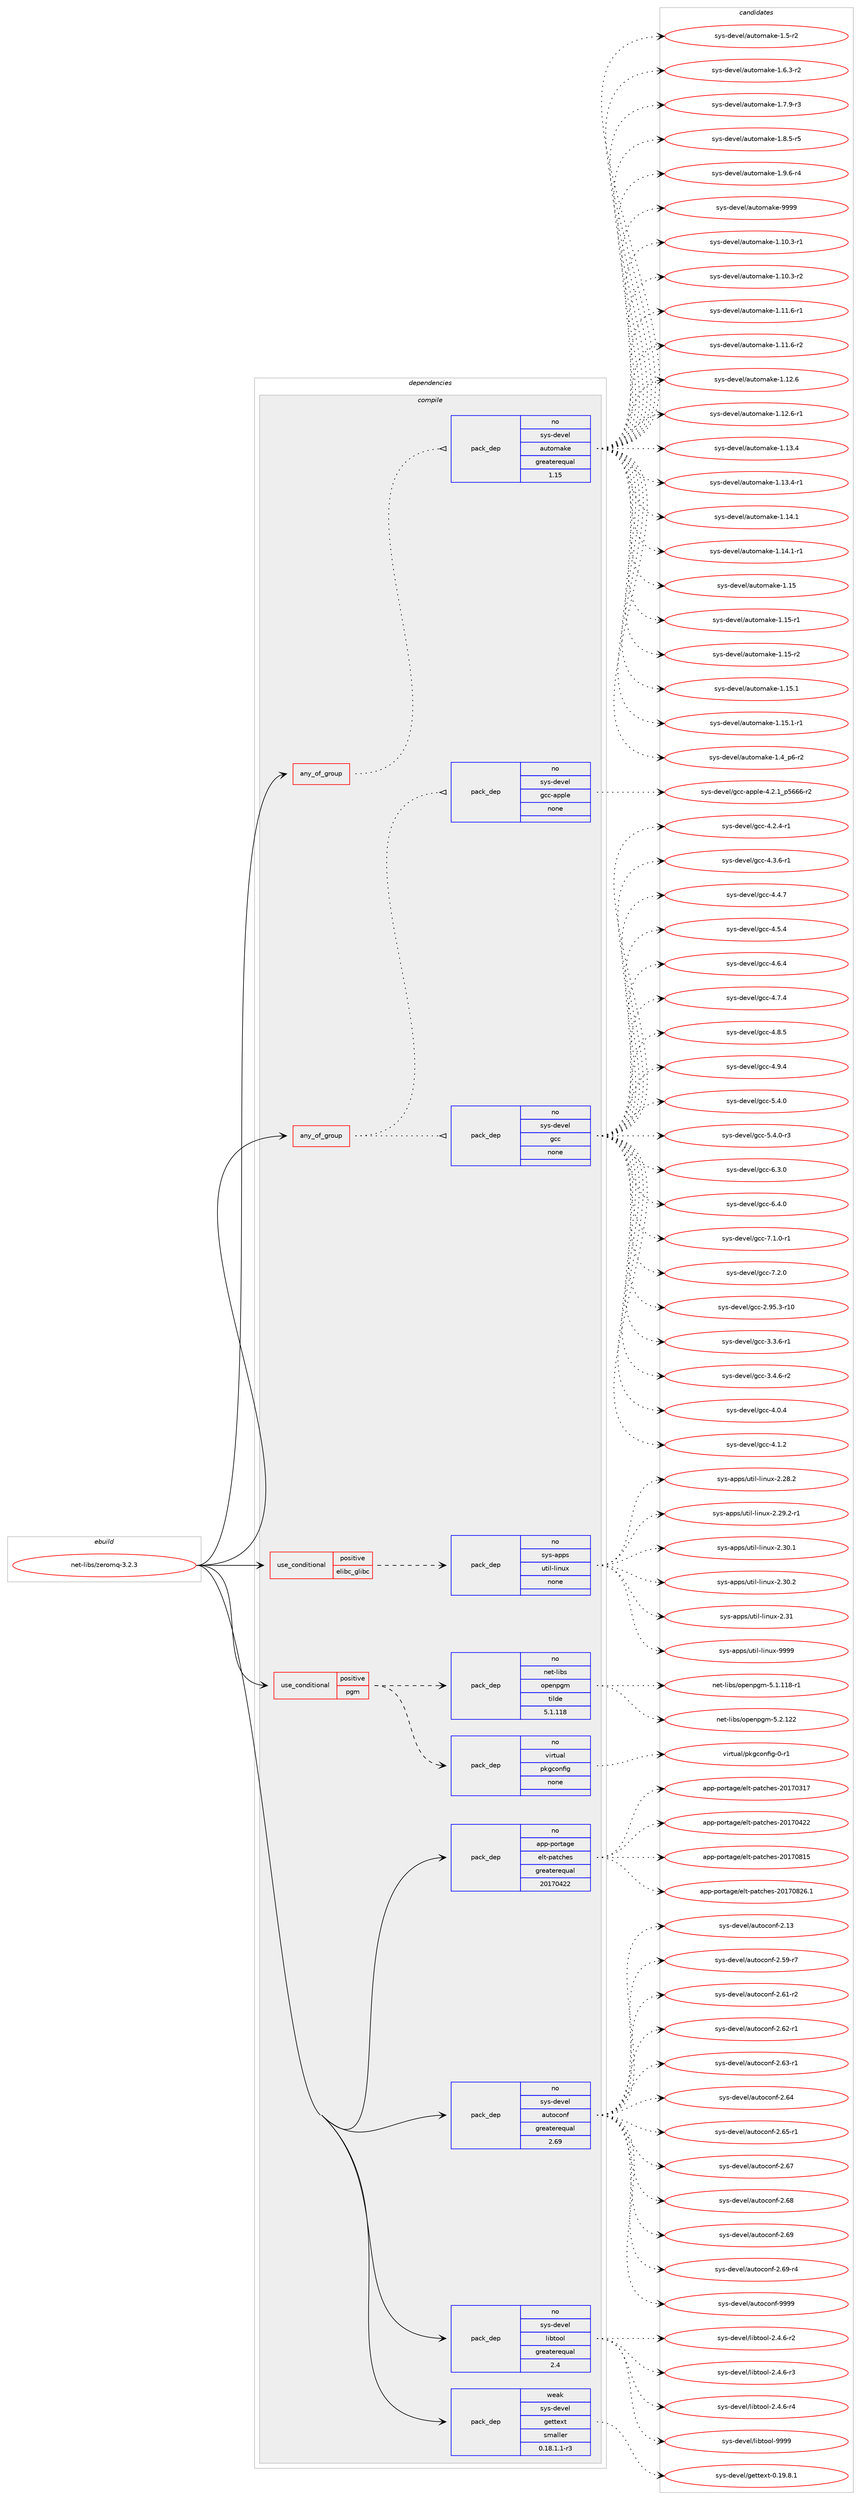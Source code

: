 digraph prolog {

# *************
# Graph options
# *************

newrank=true;
concentrate=true;
compound=true;
graph [rankdir=LR,fontname=Helvetica,fontsize=10,ranksep=1.5];#, ranksep=2.5, nodesep=0.2];
edge  [arrowhead=vee];
node  [fontname=Helvetica,fontsize=10];

# **********
# The ebuild
# **********

subgraph cluster_leftcol {
color=gray;
rank=same;
label=<<i>ebuild</i>>;
id [label="net-libs/zeromq-3.2.3", color=red, width=4, href="../net-libs/zeromq-3.2.3.svg"];
}

# ****************
# The dependencies
# ****************

subgraph cluster_midcol {
color=gray;
label=<<i>dependencies</i>>;
subgraph cluster_compile {
fillcolor="#eeeeee";
style=filled;
label=<<i>compile</i>>;
subgraph any6872 {
dependency420147 [label=<<TABLE BORDER="0" CELLBORDER="1" CELLSPACING="0" CELLPADDING="4"><TR><TD CELLPADDING="10">any_of_group</TD></TR></TABLE>>, shape=none, color=red];subgraph pack309158 {
dependency420148 [label=<<TABLE BORDER="0" CELLBORDER="1" CELLSPACING="0" CELLPADDING="4" WIDTH="220"><TR><TD ROWSPAN="6" CELLPADDING="30">pack_dep</TD></TR><TR><TD WIDTH="110">no</TD></TR><TR><TD>sys-devel</TD></TR><TR><TD>automake</TD></TR><TR><TD>greaterequal</TD></TR><TR><TD>1.15</TD></TR></TABLE>>, shape=none, color=blue];
}
dependency420147:e -> dependency420148:w [weight=20,style="dotted",arrowhead="oinv"];
}
id:e -> dependency420147:w [weight=20,style="solid",arrowhead="vee"];
subgraph any6873 {
dependency420149 [label=<<TABLE BORDER="0" CELLBORDER="1" CELLSPACING="0" CELLPADDING="4"><TR><TD CELLPADDING="10">any_of_group</TD></TR></TABLE>>, shape=none, color=red];subgraph pack309159 {
dependency420150 [label=<<TABLE BORDER="0" CELLBORDER="1" CELLSPACING="0" CELLPADDING="4" WIDTH="220"><TR><TD ROWSPAN="6" CELLPADDING="30">pack_dep</TD></TR><TR><TD WIDTH="110">no</TD></TR><TR><TD>sys-devel</TD></TR><TR><TD>gcc</TD></TR><TR><TD>none</TD></TR><TR><TD></TD></TR></TABLE>>, shape=none, color=blue];
}
dependency420149:e -> dependency420150:w [weight=20,style="dotted",arrowhead="oinv"];
subgraph pack309160 {
dependency420151 [label=<<TABLE BORDER="0" CELLBORDER="1" CELLSPACING="0" CELLPADDING="4" WIDTH="220"><TR><TD ROWSPAN="6" CELLPADDING="30">pack_dep</TD></TR><TR><TD WIDTH="110">no</TD></TR><TR><TD>sys-devel</TD></TR><TR><TD>gcc-apple</TD></TR><TR><TD>none</TD></TR><TR><TD></TD></TR></TABLE>>, shape=none, color=blue];
}
dependency420149:e -> dependency420151:w [weight=20,style="dotted",arrowhead="oinv"];
}
id:e -> dependency420149:w [weight=20,style="solid",arrowhead="vee"];
subgraph cond103925 {
dependency420152 [label=<<TABLE BORDER="0" CELLBORDER="1" CELLSPACING="0" CELLPADDING="4"><TR><TD ROWSPAN="3" CELLPADDING="10">use_conditional</TD></TR><TR><TD>positive</TD></TR><TR><TD>elibc_glibc</TD></TR></TABLE>>, shape=none, color=red];
subgraph pack309161 {
dependency420153 [label=<<TABLE BORDER="0" CELLBORDER="1" CELLSPACING="0" CELLPADDING="4" WIDTH="220"><TR><TD ROWSPAN="6" CELLPADDING="30">pack_dep</TD></TR><TR><TD WIDTH="110">no</TD></TR><TR><TD>sys-apps</TD></TR><TR><TD>util-linux</TD></TR><TR><TD>none</TD></TR><TR><TD></TD></TR></TABLE>>, shape=none, color=blue];
}
dependency420152:e -> dependency420153:w [weight=20,style="dashed",arrowhead="vee"];
}
id:e -> dependency420152:w [weight=20,style="solid",arrowhead="vee"];
subgraph cond103926 {
dependency420154 [label=<<TABLE BORDER="0" CELLBORDER="1" CELLSPACING="0" CELLPADDING="4"><TR><TD ROWSPAN="3" CELLPADDING="10">use_conditional</TD></TR><TR><TD>positive</TD></TR><TR><TD>pgm</TD></TR></TABLE>>, shape=none, color=red];
subgraph pack309162 {
dependency420155 [label=<<TABLE BORDER="0" CELLBORDER="1" CELLSPACING="0" CELLPADDING="4" WIDTH="220"><TR><TD ROWSPAN="6" CELLPADDING="30">pack_dep</TD></TR><TR><TD WIDTH="110">no</TD></TR><TR><TD>virtual</TD></TR><TR><TD>pkgconfig</TD></TR><TR><TD>none</TD></TR><TR><TD></TD></TR></TABLE>>, shape=none, color=blue];
}
dependency420154:e -> dependency420155:w [weight=20,style="dashed",arrowhead="vee"];
subgraph pack309163 {
dependency420156 [label=<<TABLE BORDER="0" CELLBORDER="1" CELLSPACING="0" CELLPADDING="4" WIDTH="220"><TR><TD ROWSPAN="6" CELLPADDING="30">pack_dep</TD></TR><TR><TD WIDTH="110">no</TD></TR><TR><TD>net-libs</TD></TR><TR><TD>openpgm</TD></TR><TR><TD>tilde</TD></TR><TR><TD>5.1.118</TD></TR></TABLE>>, shape=none, color=blue];
}
dependency420154:e -> dependency420156:w [weight=20,style="dashed",arrowhead="vee"];
}
id:e -> dependency420154:w [weight=20,style="solid",arrowhead="vee"];
subgraph pack309164 {
dependency420157 [label=<<TABLE BORDER="0" CELLBORDER="1" CELLSPACING="0" CELLPADDING="4" WIDTH="220"><TR><TD ROWSPAN="6" CELLPADDING="30">pack_dep</TD></TR><TR><TD WIDTH="110">no</TD></TR><TR><TD>app-portage</TD></TR><TR><TD>elt-patches</TD></TR><TR><TD>greaterequal</TD></TR><TR><TD>20170422</TD></TR></TABLE>>, shape=none, color=blue];
}
id:e -> dependency420157:w [weight=20,style="solid",arrowhead="vee"];
subgraph pack309165 {
dependency420158 [label=<<TABLE BORDER="0" CELLBORDER="1" CELLSPACING="0" CELLPADDING="4" WIDTH="220"><TR><TD ROWSPAN="6" CELLPADDING="30">pack_dep</TD></TR><TR><TD WIDTH="110">no</TD></TR><TR><TD>sys-devel</TD></TR><TR><TD>autoconf</TD></TR><TR><TD>greaterequal</TD></TR><TR><TD>2.69</TD></TR></TABLE>>, shape=none, color=blue];
}
id:e -> dependency420158:w [weight=20,style="solid",arrowhead="vee"];
subgraph pack309166 {
dependency420159 [label=<<TABLE BORDER="0" CELLBORDER="1" CELLSPACING="0" CELLPADDING="4" WIDTH="220"><TR><TD ROWSPAN="6" CELLPADDING="30">pack_dep</TD></TR><TR><TD WIDTH="110">no</TD></TR><TR><TD>sys-devel</TD></TR><TR><TD>libtool</TD></TR><TR><TD>greaterequal</TD></TR><TR><TD>2.4</TD></TR></TABLE>>, shape=none, color=blue];
}
id:e -> dependency420159:w [weight=20,style="solid",arrowhead="vee"];
subgraph pack309167 {
dependency420160 [label=<<TABLE BORDER="0" CELLBORDER="1" CELLSPACING="0" CELLPADDING="4" WIDTH="220"><TR><TD ROWSPAN="6" CELLPADDING="30">pack_dep</TD></TR><TR><TD WIDTH="110">weak</TD></TR><TR><TD>sys-devel</TD></TR><TR><TD>gettext</TD></TR><TR><TD>smaller</TD></TR><TR><TD>0.18.1.1-r3</TD></TR></TABLE>>, shape=none, color=blue];
}
id:e -> dependency420160:w [weight=20,style="solid",arrowhead="vee"];
}
subgraph cluster_compileandrun {
fillcolor="#eeeeee";
style=filled;
label=<<i>compile and run</i>>;
}
subgraph cluster_run {
fillcolor="#eeeeee";
style=filled;
label=<<i>run</i>>;
}
}

# **************
# The candidates
# **************

subgraph cluster_choices {
rank=same;
color=gray;
label=<<i>candidates</i>>;

subgraph choice309158 {
color=black;
nodesep=1;
choice11512111545100101118101108479711711611110997107101454946494846514511449 [label="sys-devel/automake-1.10.3-r1", color=red, width=4,href="../sys-devel/automake-1.10.3-r1.svg"];
choice11512111545100101118101108479711711611110997107101454946494846514511450 [label="sys-devel/automake-1.10.3-r2", color=red, width=4,href="../sys-devel/automake-1.10.3-r2.svg"];
choice11512111545100101118101108479711711611110997107101454946494946544511449 [label="sys-devel/automake-1.11.6-r1", color=red, width=4,href="../sys-devel/automake-1.11.6-r1.svg"];
choice11512111545100101118101108479711711611110997107101454946494946544511450 [label="sys-devel/automake-1.11.6-r2", color=red, width=4,href="../sys-devel/automake-1.11.6-r2.svg"];
choice1151211154510010111810110847971171161111099710710145494649504654 [label="sys-devel/automake-1.12.6", color=red, width=4,href="../sys-devel/automake-1.12.6.svg"];
choice11512111545100101118101108479711711611110997107101454946495046544511449 [label="sys-devel/automake-1.12.6-r1", color=red, width=4,href="../sys-devel/automake-1.12.6-r1.svg"];
choice1151211154510010111810110847971171161111099710710145494649514652 [label="sys-devel/automake-1.13.4", color=red, width=4,href="../sys-devel/automake-1.13.4.svg"];
choice11512111545100101118101108479711711611110997107101454946495146524511449 [label="sys-devel/automake-1.13.4-r1", color=red, width=4,href="../sys-devel/automake-1.13.4-r1.svg"];
choice1151211154510010111810110847971171161111099710710145494649524649 [label="sys-devel/automake-1.14.1", color=red, width=4,href="../sys-devel/automake-1.14.1.svg"];
choice11512111545100101118101108479711711611110997107101454946495246494511449 [label="sys-devel/automake-1.14.1-r1", color=red, width=4,href="../sys-devel/automake-1.14.1-r1.svg"];
choice115121115451001011181011084797117116111109971071014549464953 [label="sys-devel/automake-1.15", color=red, width=4,href="../sys-devel/automake-1.15.svg"];
choice1151211154510010111810110847971171161111099710710145494649534511449 [label="sys-devel/automake-1.15-r1", color=red, width=4,href="../sys-devel/automake-1.15-r1.svg"];
choice1151211154510010111810110847971171161111099710710145494649534511450 [label="sys-devel/automake-1.15-r2", color=red, width=4,href="../sys-devel/automake-1.15-r2.svg"];
choice1151211154510010111810110847971171161111099710710145494649534649 [label="sys-devel/automake-1.15.1", color=red, width=4,href="../sys-devel/automake-1.15.1.svg"];
choice11512111545100101118101108479711711611110997107101454946495346494511449 [label="sys-devel/automake-1.15.1-r1", color=red, width=4,href="../sys-devel/automake-1.15.1-r1.svg"];
choice115121115451001011181011084797117116111109971071014549465295112544511450 [label="sys-devel/automake-1.4_p6-r2", color=red, width=4,href="../sys-devel/automake-1.4_p6-r2.svg"];
choice11512111545100101118101108479711711611110997107101454946534511450 [label="sys-devel/automake-1.5-r2", color=red, width=4,href="../sys-devel/automake-1.5-r2.svg"];
choice115121115451001011181011084797117116111109971071014549465446514511450 [label="sys-devel/automake-1.6.3-r2", color=red, width=4,href="../sys-devel/automake-1.6.3-r2.svg"];
choice115121115451001011181011084797117116111109971071014549465546574511451 [label="sys-devel/automake-1.7.9-r3", color=red, width=4,href="../sys-devel/automake-1.7.9-r3.svg"];
choice115121115451001011181011084797117116111109971071014549465646534511453 [label="sys-devel/automake-1.8.5-r5", color=red, width=4,href="../sys-devel/automake-1.8.5-r5.svg"];
choice115121115451001011181011084797117116111109971071014549465746544511452 [label="sys-devel/automake-1.9.6-r4", color=red, width=4,href="../sys-devel/automake-1.9.6-r4.svg"];
choice115121115451001011181011084797117116111109971071014557575757 [label="sys-devel/automake-9999", color=red, width=4,href="../sys-devel/automake-9999.svg"];
dependency420148:e -> choice11512111545100101118101108479711711611110997107101454946494846514511449:w [style=dotted,weight="100"];
dependency420148:e -> choice11512111545100101118101108479711711611110997107101454946494846514511450:w [style=dotted,weight="100"];
dependency420148:e -> choice11512111545100101118101108479711711611110997107101454946494946544511449:w [style=dotted,weight="100"];
dependency420148:e -> choice11512111545100101118101108479711711611110997107101454946494946544511450:w [style=dotted,weight="100"];
dependency420148:e -> choice1151211154510010111810110847971171161111099710710145494649504654:w [style=dotted,weight="100"];
dependency420148:e -> choice11512111545100101118101108479711711611110997107101454946495046544511449:w [style=dotted,weight="100"];
dependency420148:e -> choice1151211154510010111810110847971171161111099710710145494649514652:w [style=dotted,weight="100"];
dependency420148:e -> choice11512111545100101118101108479711711611110997107101454946495146524511449:w [style=dotted,weight="100"];
dependency420148:e -> choice1151211154510010111810110847971171161111099710710145494649524649:w [style=dotted,weight="100"];
dependency420148:e -> choice11512111545100101118101108479711711611110997107101454946495246494511449:w [style=dotted,weight="100"];
dependency420148:e -> choice115121115451001011181011084797117116111109971071014549464953:w [style=dotted,weight="100"];
dependency420148:e -> choice1151211154510010111810110847971171161111099710710145494649534511449:w [style=dotted,weight="100"];
dependency420148:e -> choice1151211154510010111810110847971171161111099710710145494649534511450:w [style=dotted,weight="100"];
dependency420148:e -> choice1151211154510010111810110847971171161111099710710145494649534649:w [style=dotted,weight="100"];
dependency420148:e -> choice11512111545100101118101108479711711611110997107101454946495346494511449:w [style=dotted,weight="100"];
dependency420148:e -> choice115121115451001011181011084797117116111109971071014549465295112544511450:w [style=dotted,weight="100"];
dependency420148:e -> choice11512111545100101118101108479711711611110997107101454946534511450:w [style=dotted,weight="100"];
dependency420148:e -> choice115121115451001011181011084797117116111109971071014549465446514511450:w [style=dotted,weight="100"];
dependency420148:e -> choice115121115451001011181011084797117116111109971071014549465546574511451:w [style=dotted,weight="100"];
dependency420148:e -> choice115121115451001011181011084797117116111109971071014549465646534511453:w [style=dotted,weight="100"];
dependency420148:e -> choice115121115451001011181011084797117116111109971071014549465746544511452:w [style=dotted,weight="100"];
dependency420148:e -> choice115121115451001011181011084797117116111109971071014557575757:w [style=dotted,weight="100"];
}
subgraph choice309159 {
color=black;
nodesep=1;
choice1151211154510010111810110847103999945504657534651451144948 [label="sys-devel/gcc-2.95.3-r10", color=red, width=4,href="../sys-devel/gcc-2.95.3-r10.svg"];
choice115121115451001011181011084710399994551465146544511449 [label="sys-devel/gcc-3.3.6-r1", color=red, width=4,href="../sys-devel/gcc-3.3.6-r1.svg"];
choice115121115451001011181011084710399994551465246544511450 [label="sys-devel/gcc-3.4.6-r2", color=red, width=4,href="../sys-devel/gcc-3.4.6-r2.svg"];
choice11512111545100101118101108471039999455246484652 [label="sys-devel/gcc-4.0.4", color=red, width=4,href="../sys-devel/gcc-4.0.4.svg"];
choice11512111545100101118101108471039999455246494650 [label="sys-devel/gcc-4.1.2", color=red, width=4,href="../sys-devel/gcc-4.1.2.svg"];
choice115121115451001011181011084710399994552465046524511449 [label="sys-devel/gcc-4.2.4-r1", color=red, width=4,href="../sys-devel/gcc-4.2.4-r1.svg"];
choice115121115451001011181011084710399994552465146544511449 [label="sys-devel/gcc-4.3.6-r1", color=red, width=4,href="../sys-devel/gcc-4.3.6-r1.svg"];
choice11512111545100101118101108471039999455246524655 [label="sys-devel/gcc-4.4.7", color=red, width=4,href="../sys-devel/gcc-4.4.7.svg"];
choice11512111545100101118101108471039999455246534652 [label="sys-devel/gcc-4.5.4", color=red, width=4,href="../sys-devel/gcc-4.5.4.svg"];
choice11512111545100101118101108471039999455246544652 [label="sys-devel/gcc-4.6.4", color=red, width=4,href="../sys-devel/gcc-4.6.4.svg"];
choice11512111545100101118101108471039999455246554652 [label="sys-devel/gcc-4.7.4", color=red, width=4,href="../sys-devel/gcc-4.7.4.svg"];
choice11512111545100101118101108471039999455246564653 [label="sys-devel/gcc-4.8.5", color=red, width=4,href="../sys-devel/gcc-4.8.5.svg"];
choice11512111545100101118101108471039999455246574652 [label="sys-devel/gcc-4.9.4", color=red, width=4,href="../sys-devel/gcc-4.9.4.svg"];
choice11512111545100101118101108471039999455346524648 [label="sys-devel/gcc-5.4.0", color=red, width=4,href="../sys-devel/gcc-5.4.0.svg"];
choice115121115451001011181011084710399994553465246484511451 [label="sys-devel/gcc-5.4.0-r3", color=red, width=4,href="../sys-devel/gcc-5.4.0-r3.svg"];
choice11512111545100101118101108471039999455446514648 [label="sys-devel/gcc-6.3.0", color=red, width=4,href="../sys-devel/gcc-6.3.0.svg"];
choice11512111545100101118101108471039999455446524648 [label="sys-devel/gcc-6.4.0", color=red, width=4,href="../sys-devel/gcc-6.4.0.svg"];
choice115121115451001011181011084710399994555464946484511449 [label="sys-devel/gcc-7.1.0-r1", color=red, width=4,href="../sys-devel/gcc-7.1.0-r1.svg"];
choice11512111545100101118101108471039999455546504648 [label="sys-devel/gcc-7.2.0", color=red, width=4,href="../sys-devel/gcc-7.2.0.svg"];
dependency420150:e -> choice1151211154510010111810110847103999945504657534651451144948:w [style=dotted,weight="100"];
dependency420150:e -> choice115121115451001011181011084710399994551465146544511449:w [style=dotted,weight="100"];
dependency420150:e -> choice115121115451001011181011084710399994551465246544511450:w [style=dotted,weight="100"];
dependency420150:e -> choice11512111545100101118101108471039999455246484652:w [style=dotted,weight="100"];
dependency420150:e -> choice11512111545100101118101108471039999455246494650:w [style=dotted,weight="100"];
dependency420150:e -> choice115121115451001011181011084710399994552465046524511449:w [style=dotted,weight="100"];
dependency420150:e -> choice115121115451001011181011084710399994552465146544511449:w [style=dotted,weight="100"];
dependency420150:e -> choice11512111545100101118101108471039999455246524655:w [style=dotted,weight="100"];
dependency420150:e -> choice11512111545100101118101108471039999455246534652:w [style=dotted,weight="100"];
dependency420150:e -> choice11512111545100101118101108471039999455246544652:w [style=dotted,weight="100"];
dependency420150:e -> choice11512111545100101118101108471039999455246554652:w [style=dotted,weight="100"];
dependency420150:e -> choice11512111545100101118101108471039999455246564653:w [style=dotted,weight="100"];
dependency420150:e -> choice11512111545100101118101108471039999455246574652:w [style=dotted,weight="100"];
dependency420150:e -> choice11512111545100101118101108471039999455346524648:w [style=dotted,weight="100"];
dependency420150:e -> choice115121115451001011181011084710399994553465246484511451:w [style=dotted,weight="100"];
dependency420150:e -> choice11512111545100101118101108471039999455446514648:w [style=dotted,weight="100"];
dependency420150:e -> choice11512111545100101118101108471039999455446524648:w [style=dotted,weight="100"];
dependency420150:e -> choice115121115451001011181011084710399994555464946484511449:w [style=dotted,weight="100"];
dependency420150:e -> choice11512111545100101118101108471039999455546504648:w [style=dotted,weight="100"];
}
subgraph choice309160 {
color=black;
nodesep=1;
choice11512111545100101118101108471039999459711211210810145524650464995112535454544511450 [label="sys-devel/gcc-apple-4.2.1_p5666-r2", color=red, width=4,href="../sys-devel/gcc-apple-4.2.1_p5666-r2.svg"];
dependency420151:e -> choice11512111545100101118101108471039999459711211210810145524650464995112535454544511450:w [style=dotted,weight="100"];
}
subgraph choice309161 {
color=black;
nodesep=1;
choice1151211154597112112115471171161051084510810511011712045504650564650 [label="sys-apps/util-linux-2.28.2", color=red, width=4,href="../sys-apps/util-linux-2.28.2.svg"];
choice11512111545971121121154711711610510845108105110117120455046505746504511449 [label="sys-apps/util-linux-2.29.2-r1", color=red, width=4,href="../sys-apps/util-linux-2.29.2-r1.svg"];
choice1151211154597112112115471171161051084510810511011712045504651484649 [label="sys-apps/util-linux-2.30.1", color=red, width=4,href="../sys-apps/util-linux-2.30.1.svg"];
choice1151211154597112112115471171161051084510810511011712045504651484650 [label="sys-apps/util-linux-2.30.2", color=red, width=4,href="../sys-apps/util-linux-2.30.2.svg"];
choice115121115459711211211547117116105108451081051101171204550465149 [label="sys-apps/util-linux-2.31", color=red, width=4,href="../sys-apps/util-linux-2.31.svg"];
choice115121115459711211211547117116105108451081051101171204557575757 [label="sys-apps/util-linux-9999", color=red, width=4,href="../sys-apps/util-linux-9999.svg"];
dependency420153:e -> choice1151211154597112112115471171161051084510810511011712045504650564650:w [style=dotted,weight="100"];
dependency420153:e -> choice11512111545971121121154711711610510845108105110117120455046505746504511449:w [style=dotted,weight="100"];
dependency420153:e -> choice1151211154597112112115471171161051084510810511011712045504651484649:w [style=dotted,weight="100"];
dependency420153:e -> choice1151211154597112112115471171161051084510810511011712045504651484650:w [style=dotted,weight="100"];
dependency420153:e -> choice115121115459711211211547117116105108451081051101171204550465149:w [style=dotted,weight="100"];
dependency420153:e -> choice115121115459711211211547117116105108451081051101171204557575757:w [style=dotted,weight="100"];
}
subgraph choice309162 {
color=black;
nodesep=1;
choice11810511411611797108471121071039911111010210510345484511449 [label="virtual/pkgconfig-0-r1", color=red, width=4,href="../virtual/pkgconfig-0-r1.svg"];
dependency420155:e -> choice11810511411611797108471121071039911111010210510345484511449:w [style=dotted,weight="100"];
}
subgraph choice309163 {
color=black;
nodesep=1;
choice11010111645108105981154711111210111011210310945534649464949564511449 [label="net-libs/openpgm-5.1.118-r1", color=red, width=4,href="../net-libs/openpgm-5.1.118-r1.svg"];
choice1101011164510810598115471111121011101121031094553465046495050 [label="net-libs/openpgm-5.2.122", color=red, width=4,href="../net-libs/openpgm-5.2.122.svg"];
dependency420156:e -> choice11010111645108105981154711111210111011210310945534649464949564511449:w [style=dotted,weight="100"];
dependency420156:e -> choice1101011164510810598115471111121011101121031094553465046495050:w [style=dotted,weight="100"];
}
subgraph choice309164 {
color=black;
nodesep=1;
choice97112112451121111141169710310147101108116451129711699104101115455048495548514955 [label="app-portage/elt-patches-20170317", color=red, width=4,href="../app-portage/elt-patches-20170317.svg"];
choice97112112451121111141169710310147101108116451129711699104101115455048495548525050 [label="app-portage/elt-patches-20170422", color=red, width=4,href="../app-portage/elt-patches-20170422.svg"];
choice97112112451121111141169710310147101108116451129711699104101115455048495548564953 [label="app-portage/elt-patches-20170815", color=red, width=4,href="../app-portage/elt-patches-20170815.svg"];
choice971121124511211111411697103101471011081164511297116991041011154550484955485650544649 [label="app-portage/elt-patches-20170826.1", color=red, width=4,href="../app-portage/elt-patches-20170826.1.svg"];
dependency420157:e -> choice97112112451121111141169710310147101108116451129711699104101115455048495548514955:w [style=dotted,weight="100"];
dependency420157:e -> choice97112112451121111141169710310147101108116451129711699104101115455048495548525050:w [style=dotted,weight="100"];
dependency420157:e -> choice97112112451121111141169710310147101108116451129711699104101115455048495548564953:w [style=dotted,weight="100"];
dependency420157:e -> choice971121124511211111411697103101471011081164511297116991041011154550484955485650544649:w [style=dotted,weight="100"];
}
subgraph choice309165 {
color=black;
nodesep=1;
choice115121115451001011181011084797117116111991111101024550464951 [label="sys-devel/autoconf-2.13", color=red, width=4,href="../sys-devel/autoconf-2.13.svg"];
choice1151211154510010111810110847971171161119911111010245504653574511455 [label="sys-devel/autoconf-2.59-r7", color=red, width=4,href="../sys-devel/autoconf-2.59-r7.svg"];
choice1151211154510010111810110847971171161119911111010245504654494511450 [label="sys-devel/autoconf-2.61-r2", color=red, width=4,href="../sys-devel/autoconf-2.61-r2.svg"];
choice1151211154510010111810110847971171161119911111010245504654504511449 [label="sys-devel/autoconf-2.62-r1", color=red, width=4,href="../sys-devel/autoconf-2.62-r1.svg"];
choice1151211154510010111810110847971171161119911111010245504654514511449 [label="sys-devel/autoconf-2.63-r1", color=red, width=4,href="../sys-devel/autoconf-2.63-r1.svg"];
choice115121115451001011181011084797117116111991111101024550465452 [label="sys-devel/autoconf-2.64", color=red, width=4,href="../sys-devel/autoconf-2.64.svg"];
choice1151211154510010111810110847971171161119911111010245504654534511449 [label="sys-devel/autoconf-2.65-r1", color=red, width=4,href="../sys-devel/autoconf-2.65-r1.svg"];
choice115121115451001011181011084797117116111991111101024550465455 [label="sys-devel/autoconf-2.67", color=red, width=4,href="../sys-devel/autoconf-2.67.svg"];
choice115121115451001011181011084797117116111991111101024550465456 [label="sys-devel/autoconf-2.68", color=red, width=4,href="../sys-devel/autoconf-2.68.svg"];
choice115121115451001011181011084797117116111991111101024550465457 [label="sys-devel/autoconf-2.69", color=red, width=4,href="../sys-devel/autoconf-2.69.svg"];
choice1151211154510010111810110847971171161119911111010245504654574511452 [label="sys-devel/autoconf-2.69-r4", color=red, width=4,href="../sys-devel/autoconf-2.69-r4.svg"];
choice115121115451001011181011084797117116111991111101024557575757 [label="sys-devel/autoconf-9999", color=red, width=4,href="../sys-devel/autoconf-9999.svg"];
dependency420158:e -> choice115121115451001011181011084797117116111991111101024550464951:w [style=dotted,weight="100"];
dependency420158:e -> choice1151211154510010111810110847971171161119911111010245504653574511455:w [style=dotted,weight="100"];
dependency420158:e -> choice1151211154510010111810110847971171161119911111010245504654494511450:w [style=dotted,weight="100"];
dependency420158:e -> choice1151211154510010111810110847971171161119911111010245504654504511449:w [style=dotted,weight="100"];
dependency420158:e -> choice1151211154510010111810110847971171161119911111010245504654514511449:w [style=dotted,weight="100"];
dependency420158:e -> choice115121115451001011181011084797117116111991111101024550465452:w [style=dotted,weight="100"];
dependency420158:e -> choice1151211154510010111810110847971171161119911111010245504654534511449:w [style=dotted,weight="100"];
dependency420158:e -> choice115121115451001011181011084797117116111991111101024550465455:w [style=dotted,weight="100"];
dependency420158:e -> choice115121115451001011181011084797117116111991111101024550465456:w [style=dotted,weight="100"];
dependency420158:e -> choice115121115451001011181011084797117116111991111101024550465457:w [style=dotted,weight="100"];
dependency420158:e -> choice1151211154510010111810110847971171161119911111010245504654574511452:w [style=dotted,weight="100"];
dependency420158:e -> choice115121115451001011181011084797117116111991111101024557575757:w [style=dotted,weight="100"];
}
subgraph choice309166 {
color=black;
nodesep=1;
choice1151211154510010111810110847108105981161111111084550465246544511450 [label="sys-devel/libtool-2.4.6-r2", color=red, width=4,href="../sys-devel/libtool-2.4.6-r2.svg"];
choice1151211154510010111810110847108105981161111111084550465246544511451 [label="sys-devel/libtool-2.4.6-r3", color=red, width=4,href="../sys-devel/libtool-2.4.6-r3.svg"];
choice1151211154510010111810110847108105981161111111084550465246544511452 [label="sys-devel/libtool-2.4.6-r4", color=red, width=4,href="../sys-devel/libtool-2.4.6-r4.svg"];
choice1151211154510010111810110847108105981161111111084557575757 [label="sys-devel/libtool-9999", color=red, width=4,href="../sys-devel/libtool-9999.svg"];
dependency420159:e -> choice1151211154510010111810110847108105981161111111084550465246544511450:w [style=dotted,weight="100"];
dependency420159:e -> choice1151211154510010111810110847108105981161111111084550465246544511451:w [style=dotted,weight="100"];
dependency420159:e -> choice1151211154510010111810110847108105981161111111084550465246544511452:w [style=dotted,weight="100"];
dependency420159:e -> choice1151211154510010111810110847108105981161111111084557575757:w [style=dotted,weight="100"];
}
subgraph choice309167 {
color=black;
nodesep=1;
choice1151211154510010111810110847103101116116101120116454846495746564649 [label="sys-devel/gettext-0.19.8.1", color=red, width=4,href="../sys-devel/gettext-0.19.8.1.svg"];
dependency420160:e -> choice1151211154510010111810110847103101116116101120116454846495746564649:w [style=dotted,weight="100"];
}
}

}
